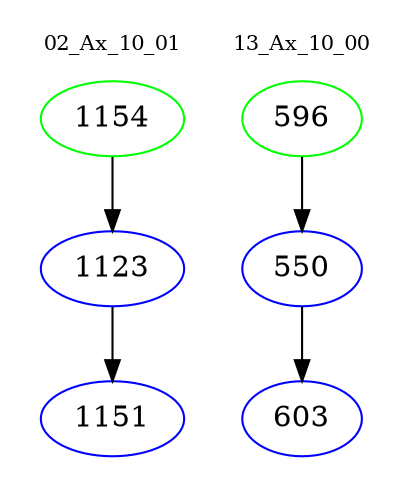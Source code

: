 digraph{
subgraph cluster_0 {
color = white
label = "02_Ax_10_01";
fontsize=10;
T0_1154 [label="1154", color="green"]
T0_1154 -> T0_1123 [color="black"]
T0_1123 [label="1123", color="blue"]
T0_1123 -> T0_1151 [color="black"]
T0_1151 [label="1151", color="blue"]
}
subgraph cluster_1 {
color = white
label = "13_Ax_10_00";
fontsize=10;
T1_596 [label="596", color="green"]
T1_596 -> T1_550 [color="black"]
T1_550 [label="550", color="blue"]
T1_550 -> T1_603 [color="black"]
T1_603 [label="603", color="blue"]
}
}
